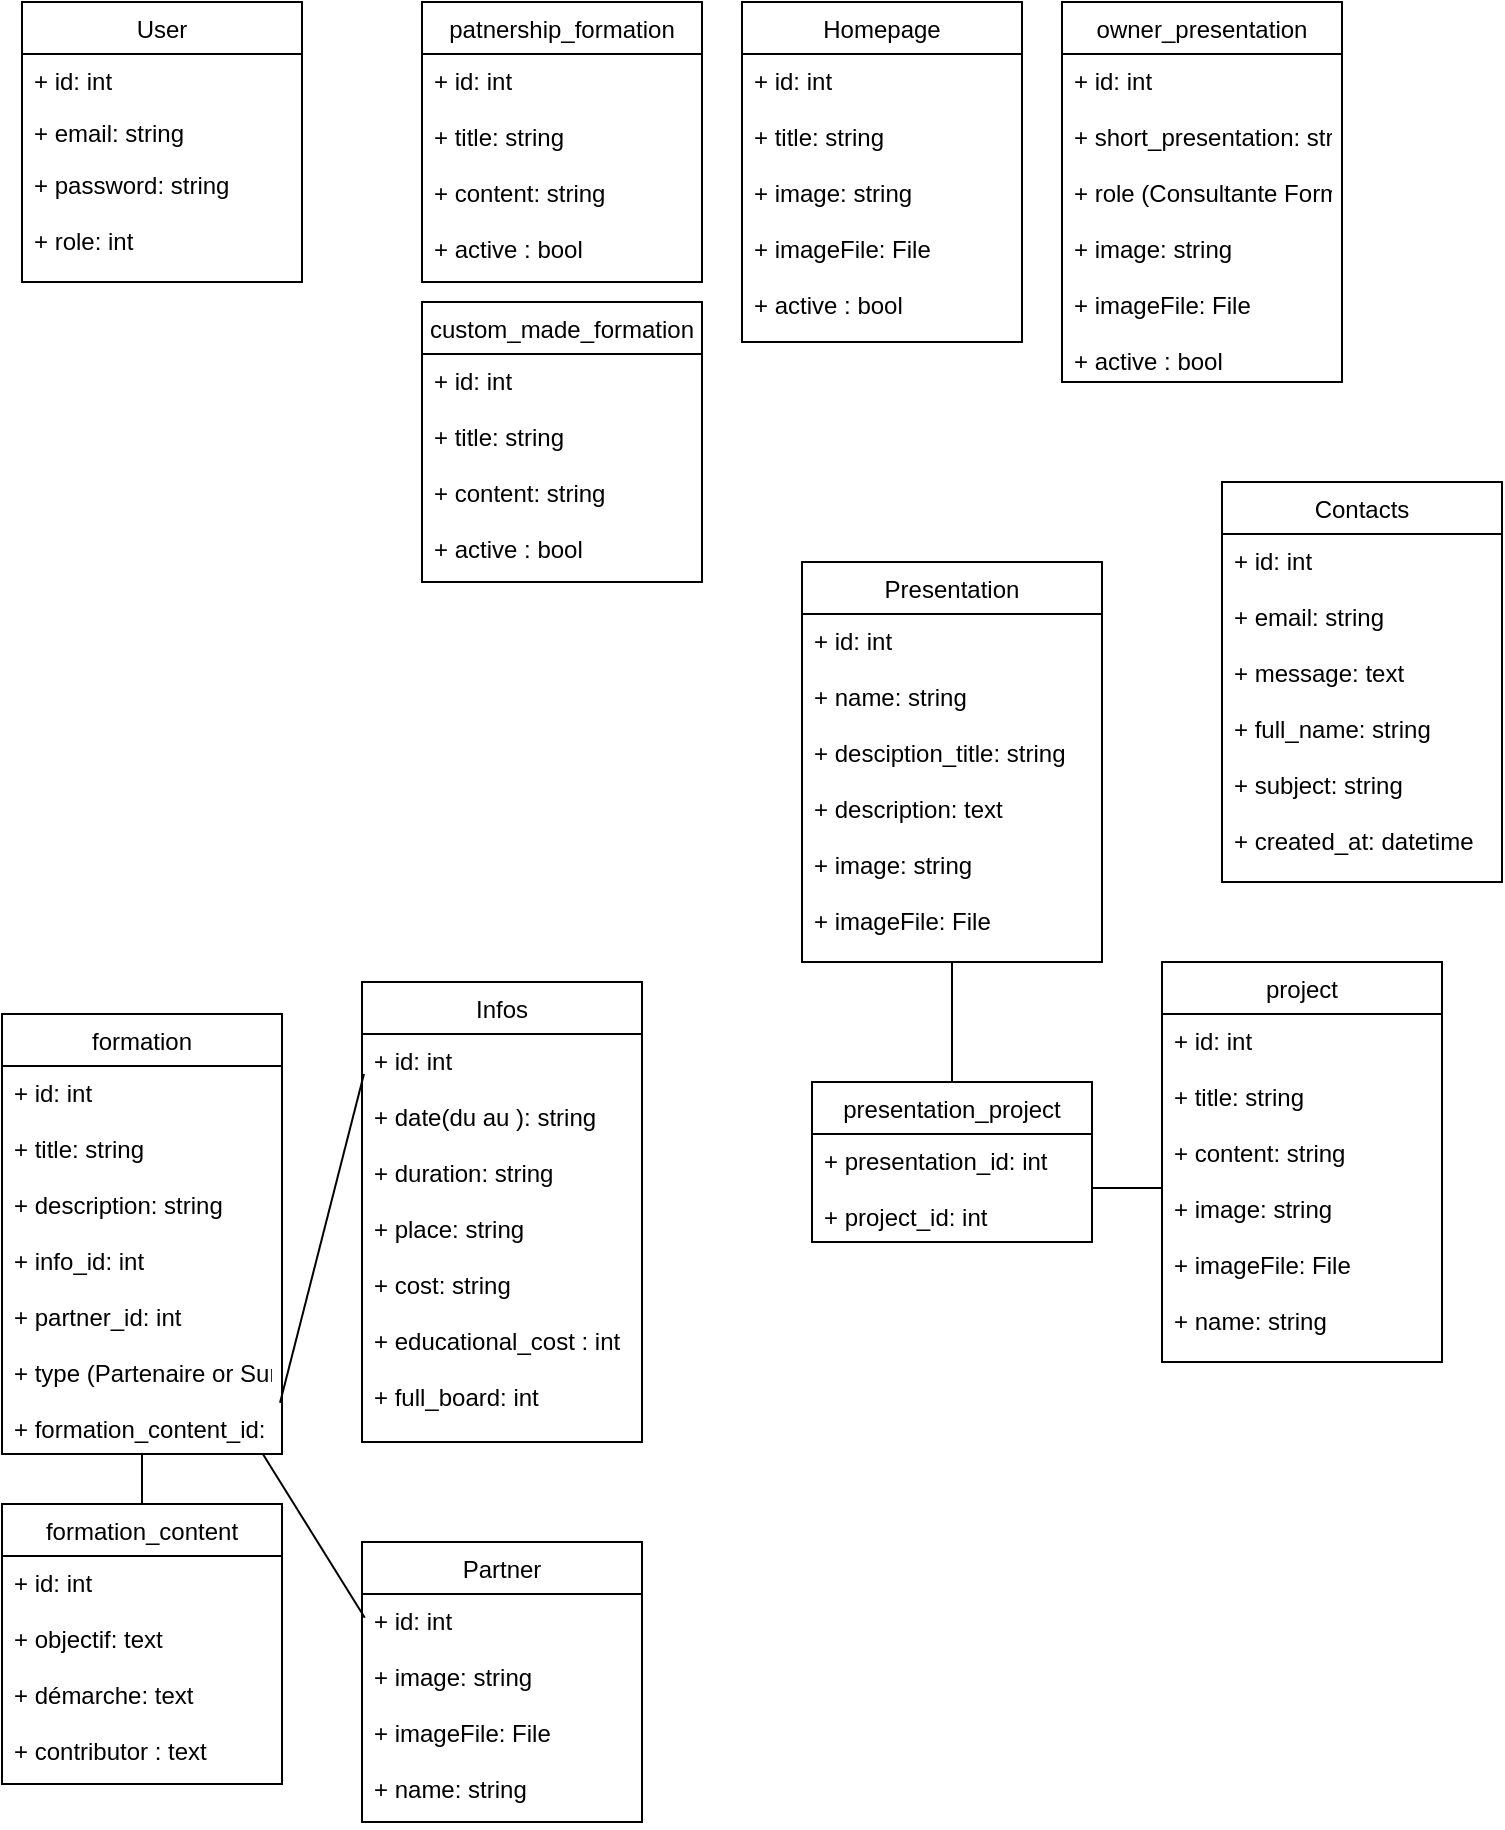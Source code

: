 <mxfile>
    <diagram id="euRm8U93r4pqlFISYigQ" name="Page-1">
        <mxGraphModel dx="794" dy="430" grid="1" gridSize="10" guides="1" tooltips="1" connect="1" arrows="1" fold="1" page="1" pageScale="1" pageWidth="827" pageHeight="1169" math="0" shadow="0">
            <root>
                <mxCell id="0"/>
                <mxCell id="1" parent="0"/>
                <mxCell id="5" value="User" style="swimlane;fontStyle=0;childLayout=stackLayout;horizontal=1;startSize=26;fillColor=none;horizontalStack=0;resizeParent=1;resizeParentMax=0;resizeLast=0;collapsible=1;marginBottom=0;" parent="1" vertex="1">
                    <mxGeometry x="40" y="40" width="140" height="140" as="geometry"/>
                </mxCell>
                <mxCell id="6" value="+ id: int" style="text;strokeColor=none;fillColor=none;align=left;verticalAlign=top;spacingLeft=4;spacingRight=4;overflow=hidden;rotatable=0;points=[[0,0.5],[1,0.5]];portConstraint=eastwest;" parent="5" vertex="1">
                    <mxGeometry y="26" width="140" height="26" as="geometry"/>
                </mxCell>
                <mxCell id="7" value="+ email: string" style="text;strokeColor=none;fillColor=none;align=left;verticalAlign=top;spacingLeft=4;spacingRight=4;overflow=hidden;rotatable=0;points=[[0,0.5],[1,0.5]];portConstraint=eastwest;" parent="5" vertex="1">
                    <mxGeometry y="52" width="140" height="26" as="geometry"/>
                </mxCell>
                <mxCell id="8" value="+ password: string&#10;&#10;+ role: int&#10;&#10;" style="text;strokeColor=none;fillColor=none;align=left;verticalAlign=top;spacingLeft=4;spacingRight=4;overflow=hidden;rotatable=0;points=[[0,0.5],[1,0.5]];portConstraint=eastwest;" parent="5" vertex="1">
                    <mxGeometry y="78" width="140" height="62" as="geometry"/>
                </mxCell>
                <mxCell id="20" value="Infos" style="swimlane;fontStyle=0;childLayout=stackLayout;horizontal=1;startSize=26;fillColor=none;horizontalStack=0;resizeParent=1;resizeParentMax=0;resizeLast=0;collapsible=1;marginBottom=0;" parent="1" vertex="1">
                    <mxGeometry x="210" y="530" width="140" height="230" as="geometry"/>
                </mxCell>
                <mxCell id="21" value="+ id: int&#10;&#10;+ date(du au ): string&#10;&#10;+ duration: string&#10;&#10;+ place: string&#10;&#10;+ cost: string&#10;&#10;+ educational_cost : int&#10;&#10;+ full_board: int" style="text;strokeColor=none;fillColor=none;align=left;verticalAlign=top;spacingLeft=4;spacingRight=4;overflow=hidden;rotatable=0;points=[[0,0.5],[1,0.5]];portConstraint=eastwest;" parent="20" vertex="1">
                    <mxGeometry y="26" width="140" height="204" as="geometry"/>
                </mxCell>
                <mxCell id="22" value="Contacts" style="swimlane;fontStyle=0;childLayout=stackLayout;horizontal=1;startSize=26;fillColor=none;horizontalStack=0;resizeParent=1;resizeParentMax=0;resizeLast=0;collapsible=1;marginBottom=0;" parent="1" vertex="1">
                    <mxGeometry x="640" y="280" width="140" height="200" as="geometry"/>
                </mxCell>
                <mxCell id="23" value="+ id: int&#10;&#10;+ email: string&#10;&#10;+ message: text&#10;&#10;+ full_name: string&#10;&#10;+ subject: string&#10;&#10;+ created_at: datetime" style="text;strokeColor=none;fillColor=none;align=left;verticalAlign=top;spacingLeft=4;spacingRight=4;overflow=hidden;rotatable=0;points=[[0,0.5],[1,0.5]];portConstraint=eastwest;" parent="22" vertex="1">
                    <mxGeometry y="26" width="140" height="174" as="geometry"/>
                </mxCell>
                <mxCell id="34" value="Homepage" style="swimlane;fontStyle=0;childLayout=stackLayout;horizontal=1;startSize=26;fillColor=none;horizontalStack=0;resizeParent=1;resizeParentMax=0;resizeLast=0;collapsible=1;marginBottom=0;" parent="1" vertex="1">
                    <mxGeometry x="400" y="40" width="140" height="170" as="geometry"/>
                </mxCell>
                <mxCell id="35" value="+ id: int&#10;&#10;+ title: string&#10;&#10;+ image: string&#10;&#10;+ imageFile: File&#10;&#10;+ active : bool" style="text;strokeColor=none;fillColor=none;align=left;verticalAlign=top;spacingLeft=4;spacingRight=4;overflow=hidden;rotatable=0;points=[[0,0.5],[1,0.5]];portConstraint=eastwest;" parent="34" vertex="1">
                    <mxGeometry y="26" width="140" height="144" as="geometry"/>
                </mxCell>
                <mxCell id="36" value="formation" style="swimlane;fontStyle=0;childLayout=stackLayout;horizontal=1;startSize=26;fillColor=none;horizontalStack=0;resizeParent=1;resizeParentMax=0;resizeLast=0;collapsible=1;marginBottom=0;" parent="1" vertex="1">
                    <mxGeometry x="30" y="546" width="140" height="220" as="geometry"/>
                </mxCell>
                <mxCell id="37" value="+ id: int&#10;&#10;+ title: string&#10;&#10;+ description: string&#10;&#10;+ info_id: int&#10;&#10;+ partner_id: int&#10;&#10;+ type (Partenaire or Surmesure): int&#10;&#10;+ formation_content_id: int" style="text;strokeColor=none;fillColor=none;align=left;verticalAlign=top;spacingLeft=4;spacingRight=4;overflow=hidden;rotatable=0;points=[[0,0.5],[1,0.5]];portConstraint=eastwest;" parent="36" vertex="1">
                    <mxGeometry y="26" width="140" height="194" as="geometry"/>
                </mxCell>
                <mxCell id="39" style="edgeStyle=none;html=1;exitX=0.993;exitY=0.868;exitDx=0;exitDy=0;exitPerimeter=0;entryX=0.007;entryY=0.098;entryDx=0;entryDy=0;entryPerimeter=0;endArrow=none;endFill=0;" parent="1" source="37" target="21" edge="1">
                    <mxGeometry relative="1" as="geometry"/>
                </mxCell>
                <mxCell id="40" value="Partner" style="swimlane;fontStyle=0;childLayout=stackLayout;horizontal=1;startSize=26;fillColor=none;horizontalStack=0;resizeParent=1;resizeParentMax=0;resizeLast=0;collapsible=1;marginBottom=0;" parent="1" vertex="1">
                    <mxGeometry x="210" y="810" width="140" height="140" as="geometry"/>
                </mxCell>
                <mxCell id="41" value="+ id: int&#10;&#10;+ image: string&#10;&#10;+ imageFile: File&#10;&#10;+ name: string" style="text;strokeColor=none;fillColor=none;align=left;verticalAlign=top;spacingLeft=4;spacingRight=4;overflow=hidden;rotatable=0;points=[[0,0.5],[1,0.5]];portConstraint=eastwest;" parent="40" vertex="1">
                    <mxGeometry y="26" width="140" height="114" as="geometry"/>
                </mxCell>
                <mxCell id="42" style="edgeStyle=none;html=1;entryX=0.01;entryY=0.104;entryDx=0;entryDy=0;entryPerimeter=0;endArrow=none;endFill=0;" parent="1" source="37" target="41" edge="1">
                    <mxGeometry relative="1" as="geometry"/>
                </mxCell>
                <mxCell id="43" value="Presentation" style="swimlane;fontStyle=0;childLayout=stackLayout;horizontal=1;startSize=26;fillColor=none;horizontalStack=0;resizeParent=1;resizeParentMax=0;resizeLast=0;collapsible=1;marginBottom=0;" parent="1" vertex="1">
                    <mxGeometry x="430" y="320" width="150" height="200" as="geometry"/>
                </mxCell>
                <mxCell id="44" value="+ id: int&#10;&#10;+ name: string&#10;&#10;+ desciption_title: string&#10;&#10;+ description: text&#10;&#10;+ image: string&#10;&#10;+ imageFile: File" style="text;strokeColor=none;fillColor=none;align=left;verticalAlign=top;spacingLeft=4;spacingRight=4;overflow=hidden;rotatable=0;points=[[0,0.5],[1,0.5]];portConstraint=eastwest;" parent="43" vertex="1">
                    <mxGeometry y="26" width="150" height="174" as="geometry"/>
                </mxCell>
                <mxCell id="48" value="project" style="swimlane;fontStyle=0;childLayout=stackLayout;horizontal=1;startSize=26;fillColor=none;horizontalStack=0;resizeParent=1;resizeParentMax=0;resizeLast=0;collapsible=1;marginBottom=0;" parent="1" vertex="1">
                    <mxGeometry x="610" y="520" width="140" height="200" as="geometry"/>
                </mxCell>
                <mxCell id="49" value="+ id: int&#10;&#10;+ title: string&#10;&#10;+ content: string&#10;&#10;+ image: string&#10;&#10;+ imageFile: File&#10;&#10;+ name: string&#10;&#10;" style="text;strokeColor=none;fillColor=none;align=left;verticalAlign=top;spacingLeft=4;spacingRight=4;overflow=hidden;rotatable=0;points=[[0,0.5],[1,0.5]];portConstraint=eastwest;" parent="48" vertex="1">
                    <mxGeometry y="26" width="140" height="174" as="geometry"/>
                </mxCell>
                <mxCell id="52" style="edgeStyle=none;html=1;endArrow=none;endFill=0;" parent="1" source="50" target="44" edge="1">
                    <mxGeometry relative="1" as="geometry"/>
                </mxCell>
                <mxCell id="50" value="presentation_project" style="swimlane;fontStyle=0;childLayout=stackLayout;horizontal=1;startSize=26;fillColor=none;horizontalStack=0;resizeParent=1;resizeParentMax=0;resizeLast=0;collapsible=1;marginBottom=0;" parent="1" vertex="1">
                    <mxGeometry x="435" y="580" width="140" height="80" as="geometry"/>
                </mxCell>
                <mxCell id="51" value="+ presentation_id: int&#10;&#10;+ project_id: int&#10;&#10;&#10;" style="text;strokeColor=none;fillColor=none;align=left;verticalAlign=top;spacingLeft=4;spacingRight=4;overflow=hidden;rotatable=0;points=[[0,0.5],[1,0.5]];portConstraint=eastwest;" parent="50" vertex="1">
                    <mxGeometry y="26" width="140" height="54" as="geometry"/>
                </mxCell>
                <mxCell id="53" value="" style="edgeStyle=none;html=1;endArrow=none;endFill=0;" parent="1" source="51" target="49" edge="1">
                    <mxGeometry relative="1" as="geometry"/>
                </mxCell>
                <mxCell id="54" value="formation_content" style="swimlane;fontStyle=0;childLayout=stackLayout;horizontal=1;startSize=26;fillColor=none;horizontalStack=0;resizeParent=1;resizeParentMax=0;resizeLast=0;collapsible=1;marginBottom=0;" parent="1" vertex="1">
                    <mxGeometry x="30" y="791" width="140" height="140" as="geometry"/>
                </mxCell>
                <mxCell id="55" value="+ id: int&#10;&#10;+ objectif: text&#10;&#10;+ démarche: text&#10;&#10;+ contributor : text&#10;" style="text;strokeColor=none;fillColor=none;align=left;verticalAlign=top;spacingLeft=4;spacingRight=4;overflow=hidden;rotatable=0;points=[[0,0.5],[1,0.5]];portConstraint=eastwest;" parent="54" vertex="1">
                    <mxGeometry y="26" width="140" height="114" as="geometry"/>
                </mxCell>
                <mxCell id="56" style="edgeStyle=none;html=1;endArrow=none;endFill=0;" parent="1" source="37" target="54" edge="1">
                    <mxGeometry relative="1" as="geometry"/>
                </mxCell>
                <mxCell id="59" value="patnership_formation" style="swimlane;fontStyle=0;childLayout=stackLayout;horizontal=1;startSize=26;fillColor=none;horizontalStack=0;resizeParent=1;resizeParentMax=0;resizeLast=0;collapsible=1;marginBottom=0;" parent="1" vertex="1">
                    <mxGeometry x="240" y="40" width="140" height="140" as="geometry"/>
                </mxCell>
                <mxCell id="60" value="+ id: int&#10;&#10;+ title: string&#10;&#10;+ content: string&#10;&#10;+ active : bool&#10;&#10;&#10;&#10;" style="text;strokeColor=none;fillColor=none;align=left;verticalAlign=top;spacingLeft=4;spacingRight=4;overflow=hidden;rotatable=0;points=[[0,0.5],[1,0.5]];portConstraint=eastwest;" parent="59" vertex="1">
                    <mxGeometry y="26" width="140" height="114" as="geometry"/>
                </mxCell>
                <mxCell id="63" value="custom_made_formation" style="swimlane;fontStyle=0;childLayout=stackLayout;horizontal=1;startSize=26;fillColor=none;horizontalStack=0;resizeParent=1;resizeParentMax=0;resizeLast=0;collapsible=1;marginBottom=0;" parent="1" vertex="1">
                    <mxGeometry x="240" y="190" width="140" height="140" as="geometry"/>
                </mxCell>
                <mxCell id="64" value="+ id: int&#10;&#10;+ title: string&#10;&#10;+ content: string&#10;&#10;+ active : bool&#10;&#10;&#10;&#10;" style="text;strokeColor=none;fillColor=none;align=left;verticalAlign=top;spacingLeft=4;spacingRight=4;overflow=hidden;rotatable=0;points=[[0,0.5],[1,0.5]];portConstraint=eastwest;" parent="63" vertex="1">
                    <mxGeometry y="26" width="140" height="114" as="geometry"/>
                </mxCell>
                <mxCell id="68" value="owner_presentation" style="swimlane;fontStyle=0;childLayout=stackLayout;horizontal=1;startSize=26;fillColor=none;horizontalStack=0;resizeParent=1;resizeParentMax=0;resizeLast=0;collapsible=1;marginBottom=0;" parent="1" vertex="1">
                    <mxGeometry x="560" y="40" width="140" height="190" as="geometry"/>
                </mxCell>
                <mxCell id="69" value="+ id: int&#10;&#10;+ short_presentation: string&#10;&#10;+ role (Consultante Formatrice): string&#10;&#10;+ image: string&#10;&#10;+ imageFile: File&#10;&#10;+ active : bool&#10;" style="text;strokeColor=none;fillColor=none;align=left;verticalAlign=top;spacingLeft=4;spacingRight=4;overflow=hidden;rotatable=0;points=[[0,0.5],[1,0.5]];portConstraint=eastwest;" parent="68" vertex="1">
                    <mxGeometry y="26" width="140" height="164" as="geometry"/>
                </mxCell>
            </root>
        </mxGraphModel>
    </diagram>
</mxfile>